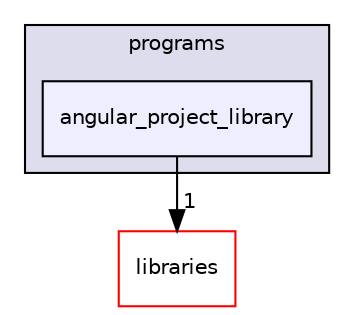 digraph "xmipp/applications/programs/angular_project_library" {
  compound=true
  node [ fontsize="10", fontname="Helvetica"];
  edge [ labelfontsize="10", labelfontname="Helvetica"];
  subgraph clusterdir_592b16dc4070b933e5655da2b0d20bbb {
    graph [ bgcolor="#ddddee", pencolor="black", label="programs" fontname="Helvetica", fontsize="10", URL="dir_592b16dc4070b933e5655da2b0d20bbb.html"]
  dir_2ef9760a9b7e181ef34cd1500fde84bb [shape=box, label="angular_project_library", style="filled", fillcolor="#eeeeff", pencolor="black", URL="dir_2ef9760a9b7e181ef34cd1500fde84bb.html"];
  }
  dir_29dba3f3840f20df3b04d1972e99046b [shape=box label="libraries" fillcolor="white" style="filled" color="red" URL="dir_29dba3f3840f20df3b04d1972e99046b.html"];
  dir_2ef9760a9b7e181ef34cd1500fde84bb->dir_29dba3f3840f20df3b04d1972e99046b [headlabel="1", labeldistance=1.5 headhref="dir_000057_000042.html"];
}
